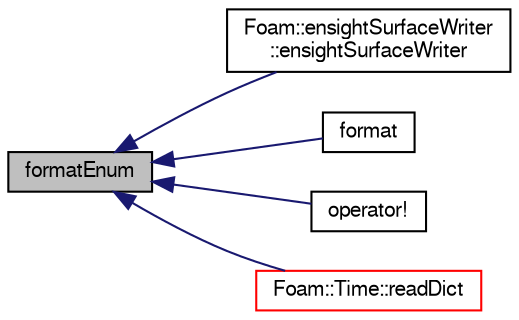digraph "formatEnum"
{
  bgcolor="transparent";
  edge [fontname="FreeSans",fontsize="10",labelfontname="FreeSans",labelfontsize="10"];
  node [fontname="FreeSans",fontsize="10",shape=record];
  rankdir="LR";
  Node30851 [label="formatEnum",height=0.2,width=0.4,color="black", fillcolor="grey75", style="filled", fontcolor="black"];
  Node30851 -> Node30852 [dir="back",color="midnightblue",fontsize="10",style="solid",fontname="FreeSans"];
  Node30852 [label="Foam::ensightSurfaceWriter\l::ensightSurfaceWriter",height=0.2,width=0.4,color="black",URL="$a29438.html#a66385e8099a55b998ea497b68017acf4",tooltip="Construct with some output options. "];
  Node30851 -> Node30853 [dir="back",color="midnightblue",fontsize="10",style="solid",fontname="FreeSans"];
  Node30853 [label="format",height=0.2,width=0.4,color="black",URL="$a26226.html#a1625f95c366e074ba947c18817fb5045",tooltip="Set the stream format from word. "];
  Node30851 -> Node30854 [dir="back",color="midnightblue",fontsize="10",style="solid",fontname="FreeSans"];
  Node30854 [label="operator!",height=0.2,width=0.4,color="black",URL="$a26226.html#a61efd4196a96540ee018fee8791f3f10",tooltip="Return true if the stream has failed. "];
  Node30851 -> Node30855 [dir="back",color="midnightblue",fontsize="10",style="solid",fontname="FreeSans"];
  Node30855 [label="Foam::Time::readDict",height=0.2,width=0.4,color="red",URL="$a26350.html#a09f8bbb748b599cf713fa2e07ec7e0b4",tooltip="Read the control dictionary and set the write controls etc. "];
}
